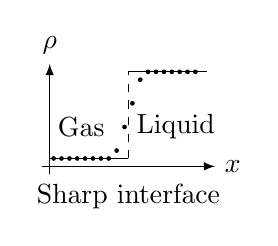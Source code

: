 %%%%%%%%%%%%%%%%%%%%%%%%%%%%%%%%%%%%%%%%%%%%%%%%%
%  Macroscopic scale -- Diffuse discretization  %
%%%%%%%%%%%%%%%%%%%%%%%%%%%%%%%%%%%%%%%%%%%%%%%%%
\pgfmathsetmacro{\Minval}{0.1}%
\pgfmathsetmacro{\Maxval}{1.2}%
\pgfmathsetmacro{\Midval}{(\Minval + \Maxval)/2}%

% Axe
\draw[-latex] (-0.1, 0) -- (2.1, 0) node[right] {$x$};
\draw[-latex] (0.0, -0.1) -- (0.0, \Maxval+0.1) node[above] {$\rho$};

% Profil
\draw (0, \Minval) -- (1, \Minval);
\draw[dashed] (1, \Minval) -- (1, \Maxval);
\draw (1, \Maxval) -- (2, \Maxval);

% Discretization (the interface is diffuse)
\foreach \x in {0.05, 0.15, ..., 0.75} {\fill (\x, \Minval) circle (0.03);} 
\foreach \x in {0.85, 0.95, 1.05, 1.15} {\fill (\x, \Midval+3*\x-3) circle (0.03);} 
\foreach \x in {1.25, 1.35, ..., 1.95} {\fill (\x, \Maxval) circle (0.03);} 

% Legend
\node[anchor=center] at (0.4, 0.5) {Gas};
\node[anchor=center] at (1.6, 0.5) {Liquid};
\node[below] at (1, -0.1) {Sharp interface};
